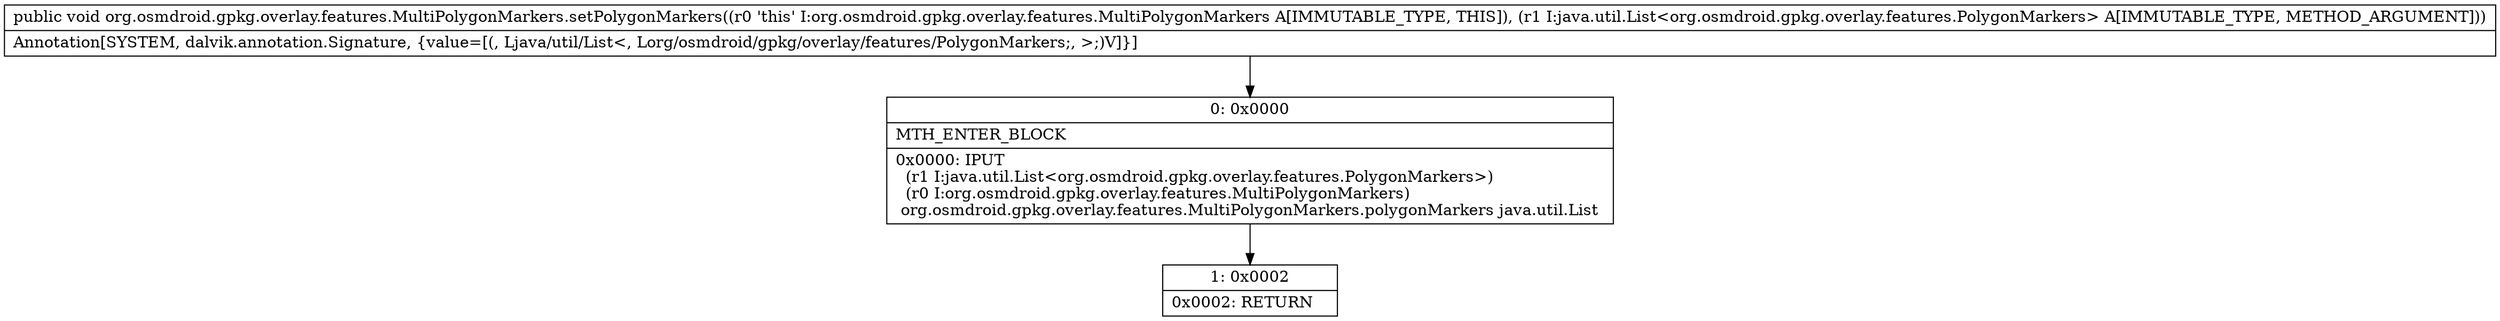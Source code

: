 digraph "CFG fororg.osmdroid.gpkg.overlay.features.MultiPolygonMarkers.setPolygonMarkers(Ljava\/util\/List;)V" {
Node_0 [shape=record,label="{0\:\ 0x0000|MTH_ENTER_BLOCK\l|0x0000: IPUT  \l  (r1 I:java.util.List\<org.osmdroid.gpkg.overlay.features.PolygonMarkers\>)\l  (r0 I:org.osmdroid.gpkg.overlay.features.MultiPolygonMarkers)\l org.osmdroid.gpkg.overlay.features.MultiPolygonMarkers.polygonMarkers java.util.List \l}"];
Node_1 [shape=record,label="{1\:\ 0x0002|0x0002: RETURN   \l}"];
MethodNode[shape=record,label="{public void org.osmdroid.gpkg.overlay.features.MultiPolygonMarkers.setPolygonMarkers((r0 'this' I:org.osmdroid.gpkg.overlay.features.MultiPolygonMarkers A[IMMUTABLE_TYPE, THIS]), (r1 I:java.util.List\<org.osmdroid.gpkg.overlay.features.PolygonMarkers\> A[IMMUTABLE_TYPE, METHOD_ARGUMENT]))  | Annotation[SYSTEM, dalvik.annotation.Signature, \{value=[(, Ljava\/util\/List\<, Lorg\/osmdroid\/gpkg\/overlay\/features\/PolygonMarkers;, \>;)V]\}]\l}"];
MethodNode -> Node_0;
Node_0 -> Node_1;
}

